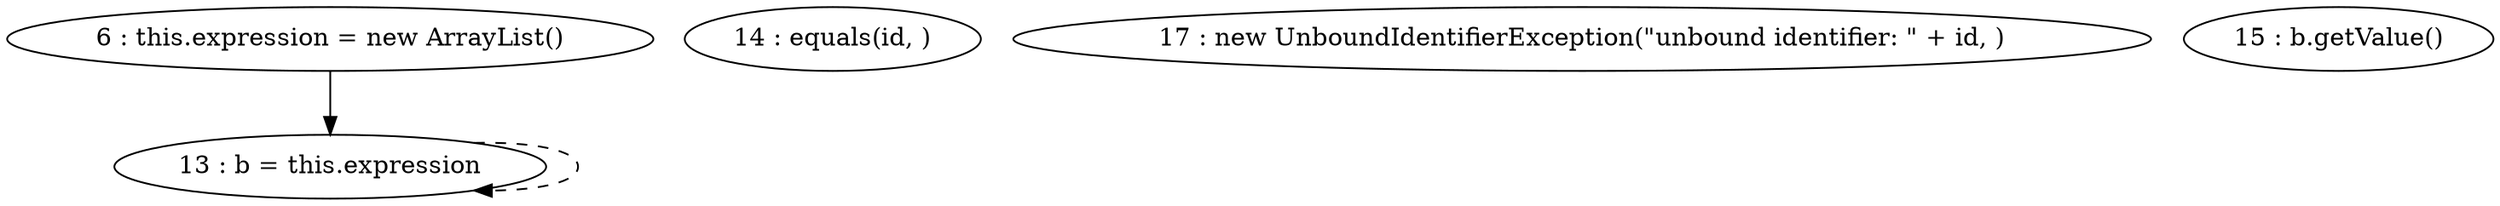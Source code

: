 digraph G {
"6 : this.expression = new ArrayList()"
"6 : this.expression = new ArrayList()" -> "13 : b = this.expression"
"13 : b = this.expression"
"13 : b = this.expression" -> "13 : b = this.expression" [style=dashed]
"14 : equals(id, )"
"17 : new UnboundIdentifierException(\"unbound identifier: \" + id, )"
"15 : b.getValue()"
}